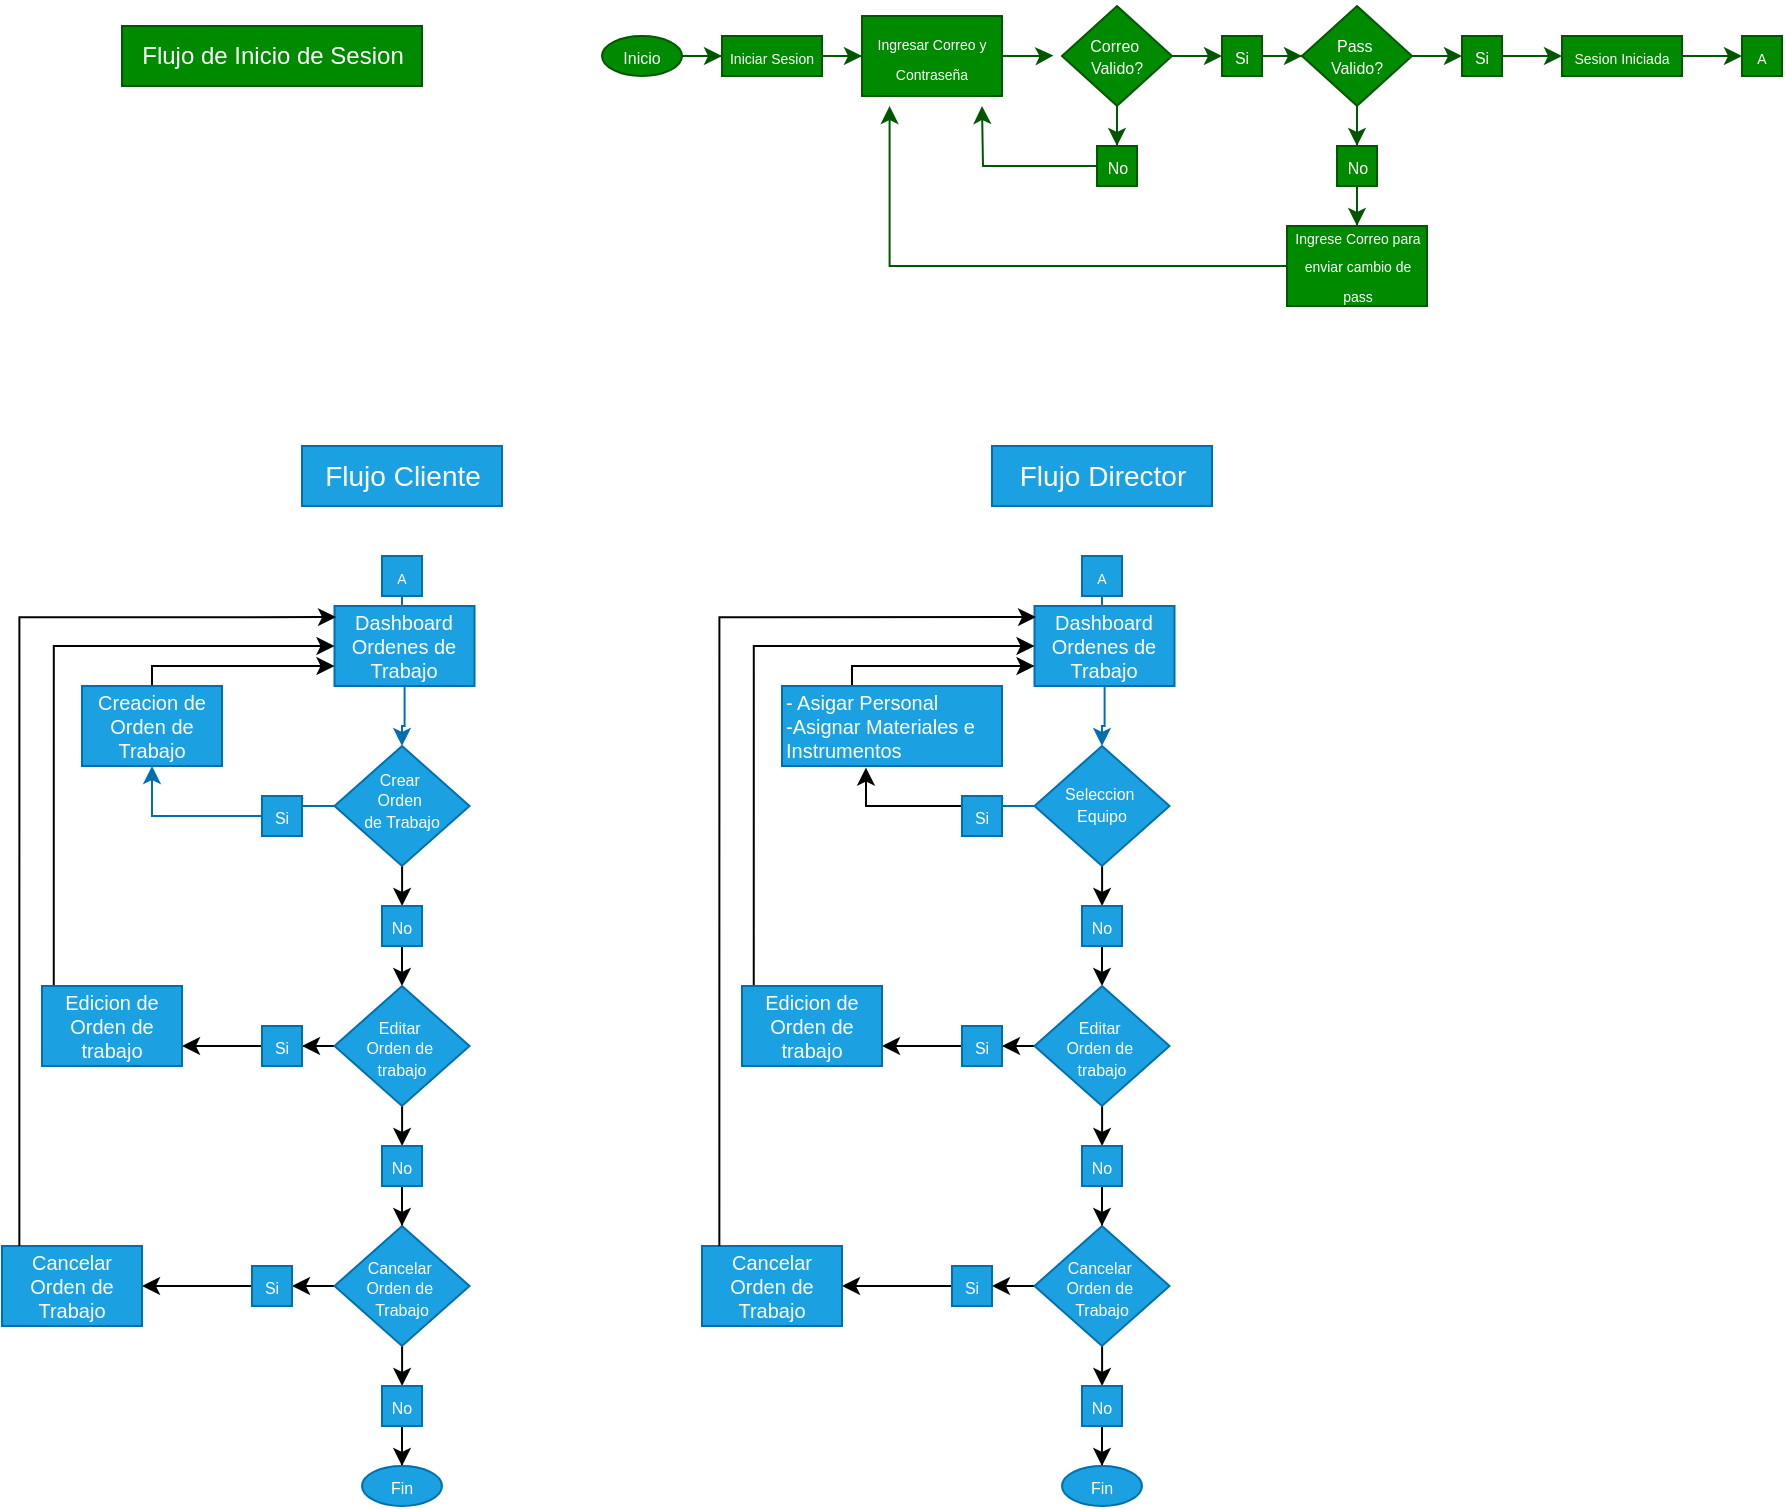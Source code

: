 <mxfile version="28.0.6">
  <diagram name="Página-1" id="DdBMksFBqjsVNMTyTA0M">
    <mxGraphModel dx="1715" dy="4470" grid="1" gridSize="10" guides="1" tooltips="1" connect="1" arrows="1" fold="1" page="1" pageScale="1" pageWidth="1200" pageHeight="1920" math="0" shadow="0">
      <root>
        <mxCell id="0" />
        <mxCell id="1" parent="0" />
        <mxCell id="WyhSAhA2KApJdr7Rd0g4-9" style="edgeStyle=orthogonalEdgeStyle;rounded=0;orthogonalLoop=1;jettySize=auto;html=1;entryX=0;entryY=0.5;entryDx=0;entryDy=0;fillColor=#008a00;strokeColor=#005700;" parent="1" source="WyhSAhA2KApJdr7Rd0g4-1" target="WyhSAhA2KApJdr7Rd0g4-4" edge="1">
          <mxGeometry relative="1" as="geometry" />
        </mxCell>
        <mxCell id="WyhSAhA2KApJdr7Rd0g4-1" value="&lt;font style=&quot;font-size: 8px;&quot;&gt;Inicio&lt;/font&gt;" style="ellipse;whiteSpace=wrap;html=1;fillColor=#008a00;fontColor=#ffffff;strokeColor=#005700;" parent="1" vertex="1">
          <mxGeometry x="320" y="-3765" width="40" height="20" as="geometry" />
        </mxCell>
        <mxCell id="qcbMB3I00EtHF7ef91Au-6" style="edgeStyle=orthogonalEdgeStyle;rounded=0;orthogonalLoop=1;jettySize=auto;html=1;entryX=0.5;entryY=0;entryDx=0;entryDy=0;fillColor=#008a00;strokeColor=#005700;" edge="1" parent="1" source="WyhSAhA2KApJdr7Rd0g4-2" target="WyhSAhA2KApJdr7Rd0g4-13">
          <mxGeometry relative="1" as="geometry" />
        </mxCell>
        <mxCell id="WyhSAhA2KApJdr7Rd0g4-2" value="&lt;div style=&quot;line-height: 70%;&quot;&gt;&lt;span style=&quot;font-size: 8px;&quot;&gt;Correo&amp;nbsp;&lt;/span&gt;&lt;/div&gt;&lt;div style=&quot;line-height: 70%;&quot;&gt;&lt;span style=&quot;font-size: 8px;&quot;&gt;Valido?&lt;/span&gt;&lt;/div&gt;" style="rhombus;whiteSpace=wrap;html=1;fillColor=#008a00;fontColor=#ffffff;strokeColor=#005700;" parent="1" vertex="1">
          <mxGeometry x="550" y="-3780" width="55" height="50" as="geometry" />
        </mxCell>
        <mxCell id="WyhSAhA2KApJdr7Rd0g4-8" style="edgeStyle=orthogonalEdgeStyle;rounded=0;orthogonalLoop=1;jettySize=auto;html=1;entryX=0;entryY=0.5;entryDx=0;entryDy=0;fillColor=#008a00;strokeColor=#005700;" parent="1" source="WyhSAhA2KApJdr7Rd0g4-4" target="WyhSAhA2KApJdr7Rd0g4-7" edge="1">
          <mxGeometry relative="1" as="geometry" />
        </mxCell>
        <mxCell id="WyhSAhA2KApJdr7Rd0g4-4" value="&lt;font style=&quot;font-size: 7px;&quot;&gt;Iniciar Sesion&lt;/font&gt;" style="rounded=0;whiteSpace=wrap;html=1;fillColor=#008a00;fontColor=#ffffff;strokeColor=#005700;" parent="1" vertex="1">
          <mxGeometry x="380" y="-3765" width="50" height="20" as="geometry" />
        </mxCell>
        <mxCell id="WyhSAhA2KApJdr7Rd0g4-16" style="edgeStyle=orthogonalEdgeStyle;rounded=0;orthogonalLoop=1;jettySize=auto;html=1;exitX=0.5;exitY=0;exitDx=0;exitDy=0;fillColor=#008a00;strokeColor=#005700;" parent="1" source="WyhSAhA2KApJdr7Rd0g4-7" edge="1">
          <mxGeometry relative="1" as="geometry">
            <mxPoint x="485.238" y="-3775" as="targetPoint" />
          </mxGeometry>
        </mxCell>
        <mxCell id="WyhSAhA2KApJdr7Rd0g4-7" value="&lt;font style=&quot;font-size: 7px;&quot;&gt;Ingresar Correo y Contraseña&lt;/font&gt;" style="rounded=0;whiteSpace=wrap;html=1;fillColor=#008a00;fontColor=#ffffff;strokeColor=#005700;" parent="1" vertex="1">
          <mxGeometry x="450" y="-3775" width="70" height="40" as="geometry" />
        </mxCell>
        <mxCell id="WyhSAhA2KApJdr7Rd0g4-11" style="edgeStyle=orthogonalEdgeStyle;rounded=0;orthogonalLoop=1;jettySize=auto;html=1;entryX=-0.078;entryY=0.495;entryDx=0;entryDy=0;entryPerimeter=0;fillColor=#008a00;strokeColor=#005700;" parent="1" source="WyhSAhA2KApJdr7Rd0g4-7" target="WyhSAhA2KApJdr7Rd0g4-2" edge="1">
          <mxGeometry relative="1" as="geometry" />
        </mxCell>
        <mxCell id="WyhSAhA2KApJdr7Rd0g4-13" value="&lt;font style=&quot;font-size: 8px;&quot;&gt;No&lt;/font&gt;" style="rounded=0;whiteSpace=wrap;html=1;fillColor=#008a00;fontColor=#ffffff;strokeColor=#005700;" parent="1" vertex="1">
          <mxGeometry x="567.5" y="-3710" width="20" height="20" as="geometry" />
        </mxCell>
        <mxCell id="WyhSAhA2KApJdr7Rd0g4-15" style="edgeStyle=orthogonalEdgeStyle;rounded=0;orthogonalLoop=1;jettySize=auto;html=1;fillColor=#008a00;strokeColor=#005700;" parent="1" source="WyhSAhA2KApJdr7Rd0g4-13" edge="1">
          <mxGeometry relative="1" as="geometry">
            <mxPoint x="510" y="-3730" as="targetPoint" />
          </mxGeometry>
        </mxCell>
        <mxCell id="WyhSAhA2KApJdr7Rd0g4-32" style="edgeStyle=orthogonalEdgeStyle;rounded=0;orthogonalLoop=1;jettySize=auto;html=1;entryX=0;entryY=0.5;entryDx=0;entryDy=0;fillColor=#008a00;strokeColor=#005700;" parent="1" source="WyhSAhA2KApJdr7Rd0g4-17" target="WyhSAhA2KApJdr7Rd0g4-31" edge="1">
          <mxGeometry relative="1" as="geometry" />
        </mxCell>
        <mxCell id="qcbMB3I00EtHF7ef91Au-7" style="edgeStyle=orthogonalEdgeStyle;rounded=0;orthogonalLoop=1;jettySize=auto;html=1;entryX=0.5;entryY=0;entryDx=0;entryDy=0;fillColor=#008a00;strokeColor=#005700;" edge="1" parent="1" source="WyhSAhA2KApJdr7Rd0g4-17" target="WyhSAhA2KApJdr7Rd0g4-19">
          <mxGeometry relative="1" as="geometry" />
        </mxCell>
        <mxCell id="WyhSAhA2KApJdr7Rd0g4-17" value="&lt;div style=&quot;line-height: 70%;&quot;&gt;&lt;span style=&quot;font-size: 8px;&quot;&gt;Pass&amp;nbsp;&lt;/span&gt;&lt;/div&gt;&lt;div style=&quot;line-height: 70%;&quot;&gt;&lt;span style=&quot;font-size: 8px;&quot;&gt;Valido?&lt;/span&gt;&lt;/div&gt;" style="rhombus;whiteSpace=wrap;html=1;fillColor=#008a00;fontColor=#ffffff;strokeColor=#005700;" parent="1" vertex="1">
          <mxGeometry x="670" y="-3780" width="55" height="50" as="geometry" />
        </mxCell>
        <mxCell id="WyhSAhA2KApJdr7Rd0g4-18" style="edgeStyle=orthogonalEdgeStyle;rounded=0;orthogonalLoop=1;jettySize=auto;html=1;entryX=0;entryY=0.5;entryDx=0;entryDy=0;fillColor=#008a00;strokeColor=#005700;" parent="1" source="WyhSAhA2KApJdr7Rd0g4-2" target="WyhSAhA2KApJdr7Rd0g4-28" edge="1">
          <mxGeometry relative="1" as="geometry" />
        </mxCell>
        <mxCell id="WyhSAhA2KApJdr7Rd0g4-27" style="edgeStyle=orthogonalEdgeStyle;rounded=0;orthogonalLoop=1;jettySize=auto;html=1;entryX=0.5;entryY=0;entryDx=0;entryDy=0;fillColor=#008a00;strokeColor=#005700;" parent="1" source="WyhSAhA2KApJdr7Rd0g4-19" target="WyhSAhA2KApJdr7Rd0g4-24" edge="1">
          <mxGeometry relative="1" as="geometry" />
        </mxCell>
        <mxCell id="WyhSAhA2KApJdr7Rd0g4-19" value="&lt;font style=&quot;font-size: 8px;&quot;&gt;No&lt;/font&gt;" style="rounded=0;whiteSpace=wrap;html=1;fillColor=#008a00;fontColor=#ffffff;strokeColor=#005700;" parent="1" vertex="1">
          <mxGeometry x="687.5" y="-3710" width="20" height="20" as="geometry" />
        </mxCell>
        <mxCell id="WyhSAhA2KApJdr7Rd0g4-24" value="&lt;font style=&quot;font-size: 7px;&quot;&gt;Ingrese Correo para enviar cambio de pass&lt;/font&gt;" style="rounded=0;whiteSpace=wrap;html=1;textDirection=ltr;labelPosition=center;verticalLabelPosition=middle;align=center;verticalAlign=middle;spacing=1;spacingBottom=3;fillColor=#008a00;fontColor=#ffffff;strokeColor=#005700;" parent="1" vertex="1">
          <mxGeometry x="662.5" y="-3670" width="70" height="40" as="geometry" />
        </mxCell>
        <mxCell id="WyhSAhA2KApJdr7Rd0g4-30" style="edgeStyle=orthogonalEdgeStyle;rounded=0;orthogonalLoop=1;jettySize=auto;html=1;entryX=0;entryY=0.5;entryDx=0;entryDy=0;fillColor=#008a00;strokeColor=#005700;" parent="1" source="WyhSAhA2KApJdr7Rd0g4-28" target="WyhSAhA2KApJdr7Rd0g4-17" edge="1">
          <mxGeometry relative="1" as="geometry" />
        </mxCell>
        <mxCell id="WyhSAhA2KApJdr7Rd0g4-28" value="&lt;font style=&quot;font-size: 8px;&quot;&gt;Si&lt;/font&gt;" style="rounded=0;whiteSpace=wrap;html=1;fillColor=#008a00;fontColor=#ffffff;strokeColor=#005700;" parent="1" vertex="1">
          <mxGeometry x="630" y="-3765" width="20" height="20" as="geometry" />
        </mxCell>
        <mxCell id="WyhSAhA2KApJdr7Rd0g4-35" style="edgeStyle=orthogonalEdgeStyle;rounded=0;orthogonalLoop=1;jettySize=auto;html=1;entryX=0;entryY=0.5;entryDx=0;entryDy=0;fillColor=#008a00;strokeColor=#005700;" parent="1" source="WyhSAhA2KApJdr7Rd0g4-31" target="WyhSAhA2KApJdr7Rd0g4-34" edge="1">
          <mxGeometry relative="1" as="geometry" />
        </mxCell>
        <mxCell id="WyhSAhA2KApJdr7Rd0g4-31" value="&lt;font style=&quot;font-size: 8px;&quot;&gt;Si&lt;/font&gt;" style="rounded=0;whiteSpace=wrap;html=1;fillColor=#008a00;fontColor=#ffffff;strokeColor=#005700;" parent="1" vertex="1">
          <mxGeometry x="750" y="-3765" width="20" height="20" as="geometry" />
        </mxCell>
        <mxCell id="WyhSAhA2KApJdr7Rd0g4-33" style="edgeStyle=orthogonalEdgeStyle;rounded=0;orthogonalLoop=1;jettySize=auto;html=1;entryX=0.197;entryY=1.125;entryDx=0;entryDy=0;entryPerimeter=0;fillColor=#008a00;strokeColor=#005700;" parent="1" source="WyhSAhA2KApJdr7Rd0g4-24" target="WyhSAhA2KApJdr7Rd0g4-7" edge="1">
          <mxGeometry relative="1" as="geometry">
            <mxPoint x="463" y="-3790" as="targetPoint" />
          </mxGeometry>
        </mxCell>
        <mxCell id="WyhSAhA2KApJdr7Rd0g4-39" style="edgeStyle=orthogonalEdgeStyle;rounded=0;orthogonalLoop=1;jettySize=auto;html=1;entryX=0;entryY=0.5;entryDx=0;entryDy=0;fillColor=#008a00;strokeColor=#005700;" parent="1" source="WyhSAhA2KApJdr7Rd0g4-34" target="WyhSAhA2KApJdr7Rd0g4-38" edge="1">
          <mxGeometry relative="1" as="geometry" />
        </mxCell>
        <mxCell id="WyhSAhA2KApJdr7Rd0g4-34" value="&lt;span style=&quot;font-size: 7px;&quot;&gt;Sesion Iniciada&lt;/span&gt;" style="rounded=0;whiteSpace=wrap;html=1;fillColor=#008a00;fontColor=#ffffff;strokeColor=#005700;" parent="1" vertex="1">
          <mxGeometry x="800" y="-3765" width="60" height="20" as="geometry" />
        </mxCell>
        <mxCell id="WyhSAhA2KApJdr7Rd0g4-36" value="Flujo de Inicio de Sesion" style="text;html=1;align=center;verticalAlign=middle;resizable=0;points=[];autosize=1;strokeColor=#005700;fillColor=#008a00;fontColor=#ffffff;" parent="1" vertex="1">
          <mxGeometry x="80" y="-3770" width="150" height="30" as="geometry" />
        </mxCell>
        <mxCell id="WyhSAhA2KApJdr7Rd0g4-37" value="Flujo Cliente" style="text;html=1;align=center;verticalAlign=middle;resizable=0;points=[];autosize=1;strokeColor=#006EAF;fillColor=#1ba1e2;fontColor=#ffffff;fontSize=14;" parent="1" vertex="1">
          <mxGeometry x="170" y="-3560" width="100" height="30" as="geometry" />
        </mxCell>
        <mxCell id="WyhSAhA2KApJdr7Rd0g4-38" value="&lt;span style=&quot;font-size: 7px;&quot;&gt;A&lt;/span&gt;" style="rounded=0;whiteSpace=wrap;html=1;fillColor=#008a00;fontColor=#ffffff;strokeColor=#005700;" parent="1" vertex="1">
          <mxGeometry x="890" y="-3765" width="20" height="20" as="geometry" />
        </mxCell>
        <mxCell id="qcbMB3I00EtHF7ef91Au-4" style="edgeStyle=orthogonalEdgeStyle;rounded=0;orthogonalLoop=1;jettySize=auto;html=1;entryX=0.5;entryY=0;entryDx=0;entryDy=0;fillColor=#1ba1e2;strokeColor=#006EAF;" edge="1" parent="1" source="WyhSAhA2KApJdr7Rd0g4-40" target="qcbMB3I00EtHF7ef91Au-2">
          <mxGeometry relative="1" as="geometry" />
        </mxCell>
        <mxCell id="WyhSAhA2KApJdr7Rd0g4-40" value="&lt;span style=&quot;font-size: 7px;&quot;&gt;A&lt;/span&gt;" style="rounded=0;whiteSpace=wrap;html=1;fillColor=#1ba1e2;fontColor=#ffffff;strokeColor=#006EAF;" parent="1" vertex="1">
          <mxGeometry x="210" y="-3505" width="20" height="20" as="geometry" />
        </mxCell>
        <mxCell id="qcbMB3I00EtHF7ef91Au-9" style="edgeStyle=orthogonalEdgeStyle;rounded=0;orthogonalLoop=1;jettySize=auto;html=1;entryX=0.5;entryY=0;entryDx=0;entryDy=0;fillColor=#1ba1e2;strokeColor=#006EAF;" edge="1" parent="1" source="qcbMB3I00EtHF7ef91Au-2" target="qcbMB3I00EtHF7ef91Au-5">
          <mxGeometry relative="1" as="geometry" />
        </mxCell>
        <mxCell id="qcbMB3I00EtHF7ef91Au-2" value="&lt;font&gt;Dashboard Ordenes de Trabajo&lt;/font&gt;" style="rounded=0;whiteSpace=wrap;html=1;fillColor=#1ba1e2;fontColor=#ffffff;strokeColor=#006EAF;fontSize=10;" vertex="1" parent="1">
          <mxGeometry x="186.25" y="-3480" width="70" height="40" as="geometry" />
        </mxCell>
        <mxCell id="qcbMB3I00EtHF7ef91Au-17" style="edgeStyle=orthogonalEdgeStyle;rounded=0;orthogonalLoop=1;jettySize=auto;html=1;fillColor=#1ba1e2;strokeColor=#006EAF;" edge="1" parent="1" source="qcbMB3I00EtHF7ef91Au-5" target="qcbMB3I00EtHF7ef91Au-16">
          <mxGeometry relative="1" as="geometry" />
        </mxCell>
        <mxCell id="qcbMB3I00EtHF7ef91Au-28" style="edgeStyle=orthogonalEdgeStyle;rounded=0;orthogonalLoop=1;jettySize=auto;html=1;entryX=0.5;entryY=0;entryDx=0;entryDy=0;" edge="1" parent="1" source="qcbMB3I00EtHF7ef91Au-5" target="qcbMB3I00EtHF7ef91Au-18">
          <mxGeometry relative="1" as="geometry" />
        </mxCell>
        <mxCell id="qcbMB3I00EtHF7ef91Au-5" value="&lt;div style=&quot;line-height: 70%;&quot;&gt;&lt;span style=&quot;font-size: 8px;&quot;&gt;Crear&amp;nbsp;&lt;/span&gt;&lt;/div&gt;&lt;div style=&quot;line-height: 70%;&quot;&gt;&lt;span style=&quot;font-size: 8px;&quot;&gt;Orden&amp;nbsp;&lt;/span&gt;&lt;/div&gt;&lt;div style=&quot;line-height: 70%;&quot;&gt;&lt;span style=&quot;font-size: 8px;&quot;&gt;de Trabajo&lt;/span&gt;&lt;/div&gt;" style="rhombus;whiteSpace=wrap;html=1;fillColor=#1ba1e2;fontColor=#ffffff;strokeColor=#006EAF;spacingBottom=6;" vertex="1" parent="1">
          <mxGeometry x="186.25" y="-3410" width="67.5" height="60" as="geometry" />
        </mxCell>
        <mxCell id="qcbMB3I00EtHF7ef91Au-21" style="edgeStyle=orthogonalEdgeStyle;rounded=0;orthogonalLoop=1;jettySize=auto;html=1;entryX=0.5;entryY=1;entryDx=0;entryDy=0;fillColor=#1ba1e2;strokeColor=#006EAF;" edge="1" parent="1" source="qcbMB3I00EtHF7ef91Au-16" target="qcbMB3I00EtHF7ef91Au-20">
          <mxGeometry relative="1" as="geometry" />
        </mxCell>
        <mxCell id="qcbMB3I00EtHF7ef91Au-16" value="&lt;font style=&quot;font-size: 8px;&quot;&gt;Si&lt;/font&gt;" style="rounded=0;whiteSpace=wrap;html=1;fillColor=#1ba1e2;fontColor=#ffffff;strokeColor=#006EAF;" vertex="1" parent="1">
          <mxGeometry x="150" y="-3385" width="20" height="20" as="geometry" />
        </mxCell>
        <mxCell id="qcbMB3I00EtHF7ef91Au-29" style="edgeStyle=orthogonalEdgeStyle;rounded=0;orthogonalLoop=1;jettySize=auto;html=1;" edge="1" parent="1" source="qcbMB3I00EtHF7ef91Au-18" target="qcbMB3I00EtHF7ef91Au-25">
          <mxGeometry relative="1" as="geometry" />
        </mxCell>
        <mxCell id="qcbMB3I00EtHF7ef91Au-18" value="&lt;font style=&quot;font-size: 8px;&quot;&gt;No&lt;/font&gt;" style="rounded=0;whiteSpace=wrap;html=1;fillColor=#1ba1e2;fontColor=#ffffff;strokeColor=#006EAF;" vertex="1" parent="1">
          <mxGeometry x="210" y="-3330" width="20" height="20" as="geometry" />
        </mxCell>
        <mxCell id="qcbMB3I00EtHF7ef91Au-36" style="edgeStyle=orthogonalEdgeStyle;rounded=0;orthogonalLoop=1;jettySize=auto;html=1;entryX=0;entryY=0.75;entryDx=0;entryDy=0;exitX=0.5;exitY=0;exitDx=0;exitDy=0;" edge="1" parent="1" source="qcbMB3I00EtHF7ef91Au-20" target="qcbMB3I00EtHF7ef91Au-2">
          <mxGeometry relative="1" as="geometry">
            <Array as="points">
              <mxPoint x="95" y="-3450" />
            </Array>
          </mxGeometry>
        </mxCell>
        <mxCell id="qcbMB3I00EtHF7ef91Au-20" value="&lt;font&gt;Creacion de Orden de Trabajo&lt;/font&gt;" style="rounded=0;whiteSpace=wrap;html=1;fillColor=#1ba1e2;fontColor=#ffffff;strokeColor=#006EAF;fontSize=10;" vertex="1" parent="1">
          <mxGeometry x="60" y="-3440" width="70" height="40" as="geometry" />
        </mxCell>
        <mxCell id="qcbMB3I00EtHF7ef91Au-32" style="edgeStyle=orthogonalEdgeStyle;rounded=0;orthogonalLoop=1;jettySize=auto;html=1;" edge="1" parent="1" source="qcbMB3I00EtHF7ef91Au-25" target="qcbMB3I00EtHF7ef91Au-30">
          <mxGeometry relative="1" as="geometry" />
        </mxCell>
        <mxCell id="qcbMB3I00EtHF7ef91Au-39" style="edgeStyle=orthogonalEdgeStyle;rounded=0;orthogonalLoop=1;jettySize=auto;html=1;entryX=0.5;entryY=0;entryDx=0;entryDy=0;" edge="1" parent="1" source="qcbMB3I00EtHF7ef91Au-25" target="qcbMB3I00EtHF7ef91Au-37">
          <mxGeometry relative="1" as="geometry" />
        </mxCell>
        <mxCell id="qcbMB3I00EtHF7ef91Au-25" value="&lt;div style=&quot;line-height: 70%;&quot;&gt;&lt;span style=&quot;font-size: 8px;&quot;&gt;Editar&amp;nbsp;&lt;/span&gt;&lt;/div&gt;&lt;div style=&quot;line-height: 70%;&quot;&gt;&lt;span style=&quot;font-size: 8px;&quot;&gt;Orden de&amp;nbsp;&lt;/span&gt;&lt;/div&gt;&lt;div style=&quot;line-height: 70%;&quot;&gt;&lt;span style=&quot;font-size: 8px;&quot;&gt;trabajo&lt;/span&gt;&lt;/div&gt;" style="rhombus;whiteSpace=wrap;html=1;fillColor=#1ba1e2;fontColor=#ffffff;strokeColor=#006EAF;spacingBottom=-1;" vertex="1" parent="1">
          <mxGeometry x="186.25" y="-3290" width="67.5" height="60" as="geometry" />
        </mxCell>
        <mxCell id="qcbMB3I00EtHF7ef91Au-34" style="edgeStyle=orthogonalEdgeStyle;rounded=0;orthogonalLoop=1;jettySize=auto;html=1;entryX=1;entryY=0.75;entryDx=0;entryDy=0;" edge="1" parent="1" source="qcbMB3I00EtHF7ef91Au-30" target="qcbMB3I00EtHF7ef91Au-33">
          <mxGeometry relative="1" as="geometry" />
        </mxCell>
        <mxCell id="qcbMB3I00EtHF7ef91Au-30" value="&lt;font style=&quot;font-size: 8px;&quot;&gt;Si&lt;/font&gt;" style="rounded=0;whiteSpace=wrap;html=1;fillColor=#1ba1e2;fontColor=#ffffff;strokeColor=#006EAF;" vertex="1" parent="1">
          <mxGeometry x="150" y="-3270" width="20" height="20" as="geometry" />
        </mxCell>
        <mxCell id="qcbMB3I00EtHF7ef91Au-48" style="edgeStyle=orthogonalEdgeStyle;rounded=0;orthogonalLoop=1;jettySize=auto;html=1;entryX=0;entryY=0.5;entryDx=0;entryDy=0;exitX=0.084;exitY=0;exitDx=0;exitDy=0;exitPerimeter=0;" edge="1" parent="1" source="qcbMB3I00EtHF7ef91Au-33" target="qcbMB3I00EtHF7ef91Au-2">
          <mxGeometry relative="1" as="geometry" />
        </mxCell>
        <mxCell id="qcbMB3I00EtHF7ef91Au-33" value="&lt;font&gt;Edicion de Orden de trabajo&lt;/font&gt;" style="rounded=0;whiteSpace=wrap;html=1;fillColor=#1ba1e2;fontColor=#ffffff;strokeColor=#006EAF;fontSize=10;" vertex="1" parent="1">
          <mxGeometry x="40" y="-3290" width="70" height="40" as="geometry" />
        </mxCell>
        <mxCell id="qcbMB3I00EtHF7ef91Au-42" style="edgeStyle=orthogonalEdgeStyle;rounded=0;orthogonalLoop=1;jettySize=auto;html=1;entryX=0.5;entryY=0;entryDx=0;entryDy=0;" edge="1" parent="1" source="qcbMB3I00EtHF7ef91Au-37" target="qcbMB3I00EtHF7ef91Au-41">
          <mxGeometry relative="1" as="geometry" />
        </mxCell>
        <mxCell id="qcbMB3I00EtHF7ef91Au-37" value="&lt;font style=&quot;font-size: 8px;&quot;&gt;No&lt;/font&gt;" style="rounded=0;whiteSpace=wrap;html=1;fillColor=#1ba1e2;fontColor=#ffffff;strokeColor=#006EAF;" vertex="1" parent="1">
          <mxGeometry x="210" y="-3210" width="20" height="20" as="geometry" />
        </mxCell>
        <mxCell id="qcbMB3I00EtHF7ef91Au-40" style="edgeStyle=orthogonalEdgeStyle;rounded=0;orthogonalLoop=1;jettySize=auto;html=1;entryX=0.5;entryY=0;entryDx=0;entryDy=0;" edge="1" parent="1" source="qcbMB3I00EtHF7ef91Au-41" target="qcbMB3I00EtHF7ef91Au-49">
          <mxGeometry relative="1" as="geometry">
            <mxPoint x="220" y="-3090" as="targetPoint" />
          </mxGeometry>
        </mxCell>
        <mxCell id="qcbMB3I00EtHF7ef91Au-44" style="edgeStyle=orthogonalEdgeStyle;rounded=0;orthogonalLoop=1;jettySize=auto;html=1;entryX=1;entryY=0.5;entryDx=0;entryDy=0;" edge="1" parent="1" source="qcbMB3I00EtHF7ef91Au-41" target="qcbMB3I00EtHF7ef91Au-43">
          <mxGeometry relative="1" as="geometry" />
        </mxCell>
        <mxCell id="qcbMB3I00EtHF7ef91Au-41" value="&lt;div style=&quot;line-height: 70%;&quot;&gt;&lt;span style=&quot;font-size: 8px;&quot;&gt;Cancelar&amp;nbsp;&lt;/span&gt;&lt;/div&gt;&lt;div style=&quot;line-height: 70%;&quot;&gt;&lt;span style=&quot;font-size: 8px;&quot;&gt;Orden de&amp;nbsp;&lt;/span&gt;&lt;/div&gt;&lt;div style=&quot;line-height: 70%;&quot;&gt;&lt;span style=&quot;font-size: 8px;&quot;&gt;Trabajo&lt;/span&gt;&lt;/div&gt;" style="rhombus;whiteSpace=wrap;html=1;fillColor=#1ba1e2;fontColor=#ffffff;strokeColor=#006EAF;spacingBottom=-1;" vertex="1" parent="1">
          <mxGeometry x="186.25" y="-3170" width="67.5" height="60" as="geometry" />
        </mxCell>
        <mxCell id="qcbMB3I00EtHF7ef91Au-46" style="edgeStyle=orthogonalEdgeStyle;rounded=0;orthogonalLoop=1;jettySize=auto;html=1;entryX=1;entryY=0.5;entryDx=0;entryDy=0;" edge="1" parent="1" source="qcbMB3I00EtHF7ef91Au-43" target="qcbMB3I00EtHF7ef91Au-45">
          <mxGeometry relative="1" as="geometry" />
        </mxCell>
        <mxCell id="qcbMB3I00EtHF7ef91Au-43" value="&lt;font style=&quot;font-size: 8px;&quot;&gt;Si&lt;/font&gt;" style="rounded=0;whiteSpace=wrap;html=1;fillColor=#1ba1e2;fontColor=#ffffff;strokeColor=#006EAF;" vertex="1" parent="1">
          <mxGeometry x="145" y="-3150" width="20" height="20" as="geometry" />
        </mxCell>
        <mxCell id="qcbMB3I00EtHF7ef91Au-45" value="&lt;font&gt;Cancelar Orden de Trabajo&lt;/font&gt;" style="rounded=0;whiteSpace=wrap;html=1;fillColor=#1ba1e2;fontColor=#ffffff;strokeColor=#006EAF;fontSize=10;" vertex="1" parent="1">
          <mxGeometry x="20" y="-3160" width="70" height="40" as="geometry" />
        </mxCell>
        <mxCell id="qcbMB3I00EtHF7ef91Au-47" style="edgeStyle=orthogonalEdgeStyle;rounded=0;orthogonalLoop=1;jettySize=auto;html=1;entryX=0.011;entryY=0.139;entryDx=0;entryDy=0;entryPerimeter=0;exitX=0.124;exitY=0;exitDx=0;exitDy=0;exitPerimeter=0;" edge="1" parent="1" source="qcbMB3I00EtHF7ef91Au-45" target="qcbMB3I00EtHF7ef91Au-2">
          <mxGeometry relative="1" as="geometry" />
        </mxCell>
        <mxCell id="qcbMB3I00EtHF7ef91Au-52" style="edgeStyle=orthogonalEdgeStyle;rounded=0;orthogonalLoop=1;jettySize=auto;html=1;entryX=0.5;entryY=0;entryDx=0;entryDy=0;" edge="1" parent="1" source="qcbMB3I00EtHF7ef91Au-49" target="qcbMB3I00EtHF7ef91Au-51">
          <mxGeometry relative="1" as="geometry" />
        </mxCell>
        <mxCell id="qcbMB3I00EtHF7ef91Au-49" value="&lt;font style=&quot;font-size: 8px;&quot;&gt;No&lt;/font&gt;" style="rounded=0;whiteSpace=wrap;html=1;fillColor=#1ba1e2;fontColor=#ffffff;strokeColor=#006EAF;" vertex="1" parent="1">
          <mxGeometry x="210" y="-3090" width="20" height="20" as="geometry" />
        </mxCell>
        <mxCell id="qcbMB3I00EtHF7ef91Au-51" value="&lt;font style=&quot;font-size: 8px;&quot;&gt;Fin&lt;/font&gt;" style="ellipse;whiteSpace=wrap;html=1;fillColor=#1ba1e2;fontColor=#ffffff;strokeColor=#006EAF;" vertex="1" parent="1">
          <mxGeometry x="200" y="-3050" width="40" height="20" as="geometry" />
        </mxCell>
        <mxCell id="qcbMB3I00EtHF7ef91Au-53" value="Flujo Director" style="text;html=1;align=center;verticalAlign=middle;resizable=0;points=[];autosize=1;strokeColor=#006EAF;fillColor=#1ba1e2;fontColor=#ffffff;fontSize=14;" vertex="1" parent="1">
          <mxGeometry x="515" y="-3560" width="110" height="30" as="geometry" />
        </mxCell>
        <mxCell id="qcbMB3I00EtHF7ef91Au-54" style="edgeStyle=orthogonalEdgeStyle;rounded=0;orthogonalLoop=1;jettySize=auto;html=1;entryX=0.5;entryY=0;entryDx=0;entryDy=0;fillColor=#1ba1e2;strokeColor=#006EAF;" edge="1" parent="1" source="qcbMB3I00EtHF7ef91Au-55" target="qcbMB3I00EtHF7ef91Au-57">
          <mxGeometry relative="1" as="geometry" />
        </mxCell>
        <mxCell id="qcbMB3I00EtHF7ef91Au-55" value="&lt;span style=&quot;font-size: 7px;&quot;&gt;A&lt;/span&gt;" style="rounded=0;whiteSpace=wrap;html=1;fillColor=#1ba1e2;fontColor=#ffffff;strokeColor=#006EAF;" vertex="1" parent="1">
          <mxGeometry x="560" y="-3505" width="20" height="20" as="geometry" />
        </mxCell>
        <mxCell id="qcbMB3I00EtHF7ef91Au-56" style="edgeStyle=orthogonalEdgeStyle;rounded=0;orthogonalLoop=1;jettySize=auto;html=1;entryX=0.5;entryY=0;entryDx=0;entryDy=0;fillColor=#1ba1e2;strokeColor=#006EAF;" edge="1" parent="1" source="qcbMB3I00EtHF7ef91Au-57" target="qcbMB3I00EtHF7ef91Au-60">
          <mxGeometry relative="1" as="geometry" />
        </mxCell>
        <mxCell id="qcbMB3I00EtHF7ef91Au-57" value="&lt;font&gt;Dashboard Ordenes de Trabajo&lt;/font&gt;" style="rounded=0;whiteSpace=wrap;html=1;fillColor=#1ba1e2;fontColor=#ffffff;strokeColor=#006EAF;fontSize=10;" vertex="1" parent="1">
          <mxGeometry x="536.25" y="-3480" width="70" height="40" as="geometry" />
        </mxCell>
        <mxCell id="qcbMB3I00EtHF7ef91Au-58" style="edgeStyle=orthogonalEdgeStyle;rounded=0;orthogonalLoop=1;jettySize=auto;html=1;fillColor=#1ba1e2;strokeColor=#006EAF;" edge="1" parent="1" source="qcbMB3I00EtHF7ef91Au-60" target="qcbMB3I00EtHF7ef91Au-62">
          <mxGeometry relative="1" as="geometry" />
        </mxCell>
        <mxCell id="qcbMB3I00EtHF7ef91Au-59" style="edgeStyle=orthogonalEdgeStyle;rounded=0;orthogonalLoop=1;jettySize=auto;html=1;entryX=0.5;entryY=0;entryDx=0;entryDy=0;" edge="1" parent="1" source="qcbMB3I00EtHF7ef91Au-60" target="qcbMB3I00EtHF7ef91Au-64">
          <mxGeometry relative="1" as="geometry" />
        </mxCell>
        <mxCell id="qcbMB3I00EtHF7ef91Au-60" value="&lt;div style=&quot;line-height: 70%;&quot;&gt;&lt;span style=&quot;font-size: 8px;&quot;&gt;Seleccion&amp;nbsp;&lt;/span&gt;&lt;/div&gt;&lt;div style=&quot;line-height: 70%;&quot;&gt;&lt;span style=&quot;font-size: 8px;&quot;&gt;Equipo&lt;/span&gt;&lt;/div&gt;" style="rhombus;whiteSpace=wrap;html=1;fillColor=#1ba1e2;fontColor=#ffffff;strokeColor=#006EAF;spacingBottom=3;" vertex="1" parent="1">
          <mxGeometry x="536.25" y="-3410" width="67.5" height="60" as="geometry" />
        </mxCell>
        <mxCell id="qcbMB3I00EtHF7ef91Au-86" style="edgeStyle=orthogonalEdgeStyle;rounded=0;orthogonalLoop=1;jettySize=auto;html=1;entryX=0.386;entryY=1.021;entryDx=0;entryDy=0;entryPerimeter=0;" edge="1" parent="1" source="qcbMB3I00EtHF7ef91Au-62" target="qcbMB3I00EtHF7ef91Au-66">
          <mxGeometry relative="1" as="geometry">
            <Array as="points">
              <mxPoint x="452" y="-3380" />
              <mxPoint x="452" y="-3399" />
            </Array>
          </mxGeometry>
        </mxCell>
        <mxCell id="qcbMB3I00EtHF7ef91Au-62" value="&lt;font style=&quot;font-size: 8px;&quot;&gt;Si&lt;/font&gt;" style="rounded=0;whiteSpace=wrap;html=1;fillColor=#1ba1e2;fontColor=#ffffff;strokeColor=#006EAF;" vertex="1" parent="1">
          <mxGeometry x="500" y="-3385" width="20" height="20" as="geometry" />
        </mxCell>
        <mxCell id="qcbMB3I00EtHF7ef91Au-63" style="edgeStyle=orthogonalEdgeStyle;rounded=0;orthogonalLoop=1;jettySize=auto;html=1;" edge="1" parent="1" source="qcbMB3I00EtHF7ef91Au-64" target="qcbMB3I00EtHF7ef91Au-69">
          <mxGeometry relative="1" as="geometry" />
        </mxCell>
        <mxCell id="qcbMB3I00EtHF7ef91Au-64" value="&lt;font style=&quot;font-size: 8px;&quot;&gt;No&lt;/font&gt;" style="rounded=0;whiteSpace=wrap;html=1;fillColor=#1ba1e2;fontColor=#ffffff;strokeColor=#006EAF;" vertex="1" parent="1">
          <mxGeometry x="560" y="-3330" width="20" height="20" as="geometry" />
        </mxCell>
        <mxCell id="qcbMB3I00EtHF7ef91Au-65" style="edgeStyle=orthogonalEdgeStyle;rounded=0;orthogonalLoop=1;jettySize=auto;html=1;entryX=0;entryY=0.75;entryDx=0;entryDy=0;exitX=0.5;exitY=0;exitDx=0;exitDy=0;" edge="1" parent="1" source="qcbMB3I00EtHF7ef91Au-66" target="qcbMB3I00EtHF7ef91Au-57">
          <mxGeometry relative="1" as="geometry">
            <Array as="points">
              <mxPoint x="445" y="-3450" />
            </Array>
          </mxGeometry>
        </mxCell>
        <mxCell id="qcbMB3I00EtHF7ef91Au-66" value="- Asigar Personal&lt;br&gt;-Asignar Materiales e Instrumentos&lt;br&gt;&lt;div&gt;&lt;br&gt;&lt;/div&gt;" style="rounded=0;whiteSpace=wrap;html=1;fillColor=#1ba1e2;fontColor=#ffffff;strokeColor=#006EAF;fontSize=10;spacingTop=11;align=left;" vertex="1" parent="1">
          <mxGeometry x="410" y="-3440" width="110" height="40" as="geometry" />
        </mxCell>
        <mxCell id="qcbMB3I00EtHF7ef91Au-67" style="edgeStyle=orthogonalEdgeStyle;rounded=0;orthogonalLoop=1;jettySize=auto;html=1;" edge="1" parent="1" source="qcbMB3I00EtHF7ef91Au-69" target="qcbMB3I00EtHF7ef91Au-71">
          <mxGeometry relative="1" as="geometry" />
        </mxCell>
        <mxCell id="qcbMB3I00EtHF7ef91Au-68" style="edgeStyle=orthogonalEdgeStyle;rounded=0;orthogonalLoop=1;jettySize=auto;html=1;entryX=0.5;entryY=0;entryDx=0;entryDy=0;" edge="1" parent="1" source="qcbMB3I00EtHF7ef91Au-69" target="qcbMB3I00EtHF7ef91Au-75">
          <mxGeometry relative="1" as="geometry" />
        </mxCell>
        <mxCell id="qcbMB3I00EtHF7ef91Au-69" value="&lt;div style=&quot;line-height: 70%;&quot;&gt;&lt;span style=&quot;font-size: 8px;&quot;&gt;Editar&amp;nbsp;&lt;/span&gt;&lt;/div&gt;&lt;div style=&quot;line-height: 70%;&quot;&gt;&lt;span style=&quot;font-size: 8px;&quot;&gt;Orden de&amp;nbsp;&lt;/span&gt;&lt;/div&gt;&lt;div style=&quot;line-height: 70%;&quot;&gt;&lt;span style=&quot;font-size: 8px;&quot;&gt;trabajo&lt;/span&gt;&lt;/div&gt;" style="rhombus;whiteSpace=wrap;html=1;fillColor=#1ba1e2;fontColor=#ffffff;strokeColor=#006EAF;spacingBottom=-1;" vertex="1" parent="1">
          <mxGeometry x="536.25" y="-3290" width="67.5" height="60" as="geometry" />
        </mxCell>
        <mxCell id="qcbMB3I00EtHF7ef91Au-70" style="edgeStyle=orthogonalEdgeStyle;rounded=0;orthogonalLoop=1;jettySize=auto;html=1;entryX=1;entryY=0.75;entryDx=0;entryDy=0;" edge="1" parent="1" source="qcbMB3I00EtHF7ef91Au-71" target="qcbMB3I00EtHF7ef91Au-73">
          <mxGeometry relative="1" as="geometry" />
        </mxCell>
        <mxCell id="qcbMB3I00EtHF7ef91Au-71" value="&lt;font style=&quot;font-size: 8px;&quot;&gt;Si&lt;/font&gt;" style="rounded=0;whiteSpace=wrap;html=1;fillColor=#1ba1e2;fontColor=#ffffff;strokeColor=#006EAF;" vertex="1" parent="1">
          <mxGeometry x="500" y="-3270" width="20" height="20" as="geometry" />
        </mxCell>
        <mxCell id="qcbMB3I00EtHF7ef91Au-72" style="edgeStyle=orthogonalEdgeStyle;rounded=0;orthogonalLoop=1;jettySize=auto;html=1;entryX=0;entryY=0.5;entryDx=0;entryDy=0;exitX=0.084;exitY=0;exitDx=0;exitDy=0;exitPerimeter=0;" edge="1" parent="1" source="qcbMB3I00EtHF7ef91Au-73" target="qcbMB3I00EtHF7ef91Au-57">
          <mxGeometry relative="1" as="geometry" />
        </mxCell>
        <mxCell id="qcbMB3I00EtHF7ef91Au-73" value="&lt;font&gt;Edicion de Orden de trabajo&lt;/font&gt;" style="rounded=0;whiteSpace=wrap;html=1;fillColor=#1ba1e2;fontColor=#ffffff;strokeColor=#006EAF;fontSize=10;" vertex="1" parent="1">
          <mxGeometry x="390" y="-3290" width="70" height="40" as="geometry" />
        </mxCell>
        <mxCell id="qcbMB3I00EtHF7ef91Au-74" style="edgeStyle=orthogonalEdgeStyle;rounded=0;orthogonalLoop=1;jettySize=auto;html=1;entryX=0.5;entryY=0;entryDx=0;entryDy=0;" edge="1" parent="1" source="qcbMB3I00EtHF7ef91Au-75" target="qcbMB3I00EtHF7ef91Au-78">
          <mxGeometry relative="1" as="geometry" />
        </mxCell>
        <mxCell id="qcbMB3I00EtHF7ef91Au-75" value="&lt;font style=&quot;font-size: 8px;&quot;&gt;No&lt;/font&gt;" style="rounded=0;whiteSpace=wrap;html=1;fillColor=#1ba1e2;fontColor=#ffffff;strokeColor=#006EAF;" vertex="1" parent="1">
          <mxGeometry x="560" y="-3210" width="20" height="20" as="geometry" />
        </mxCell>
        <mxCell id="qcbMB3I00EtHF7ef91Au-76" style="edgeStyle=orthogonalEdgeStyle;rounded=0;orthogonalLoop=1;jettySize=auto;html=1;entryX=0.5;entryY=0;entryDx=0;entryDy=0;" edge="1" parent="1" source="qcbMB3I00EtHF7ef91Au-78" target="qcbMB3I00EtHF7ef91Au-84">
          <mxGeometry relative="1" as="geometry">
            <mxPoint x="570" y="-3090" as="targetPoint" />
          </mxGeometry>
        </mxCell>
        <mxCell id="qcbMB3I00EtHF7ef91Au-77" style="edgeStyle=orthogonalEdgeStyle;rounded=0;orthogonalLoop=1;jettySize=auto;html=1;entryX=1;entryY=0.5;entryDx=0;entryDy=0;" edge="1" parent="1" source="qcbMB3I00EtHF7ef91Au-78" target="qcbMB3I00EtHF7ef91Au-80">
          <mxGeometry relative="1" as="geometry" />
        </mxCell>
        <mxCell id="qcbMB3I00EtHF7ef91Au-78" value="&lt;div style=&quot;line-height: 70%;&quot;&gt;&lt;span style=&quot;font-size: 8px;&quot;&gt;Cancelar&amp;nbsp;&lt;/span&gt;&lt;/div&gt;&lt;div style=&quot;line-height: 70%;&quot;&gt;&lt;span style=&quot;font-size: 8px;&quot;&gt;Orden de&amp;nbsp;&lt;/span&gt;&lt;/div&gt;&lt;div style=&quot;line-height: 70%;&quot;&gt;&lt;span style=&quot;font-size: 8px;&quot;&gt;Trabajo&lt;/span&gt;&lt;/div&gt;" style="rhombus;whiteSpace=wrap;html=1;fillColor=#1ba1e2;fontColor=#ffffff;strokeColor=#006EAF;spacingBottom=-1;" vertex="1" parent="1">
          <mxGeometry x="536.25" y="-3170" width="67.5" height="60" as="geometry" />
        </mxCell>
        <mxCell id="qcbMB3I00EtHF7ef91Au-79" style="edgeStyle=orthogonalEdgeStyle;rounded=0;orthogonalLoop=1;jettySize=auto;html=1;entryX=1;entryY=0.5;entryDx=0;entryDy=0;" edge="1" parent="1" source="qcbMB3I00EtHF7ef91Au-80" target="qcbMB3I00EtHF7ef91Au-81">
          <mxGeometry relative="1" as="geometry" />
        </mxCell>
        <mxCell id="qcbMB3I00EtHF7ef91Au-80" value="&lt;font style=&quot;font-size: 8px;&quot;&gt;Si&lt;/font&gt;" style="rounded=0;whiteSpace=wrap;html=1;fillColor=#1ba1e2;fontColor=#ffffff;strokeColor=#006EAF;" vertex="1" parent="1">
          <mxGeometry x="495" y="-3150" width="20" height="20" as="geometry" />
        </mxCell>
        <mxCell id="qcbMB3I00EtHF7ef91Au-81" value="&lt;font&gt;Cancelar Orden de Trabajo&lt;/font&gt;" style="rounded=0;whiteSpace=wrap;html=1;fillColor=#1ba1e2;fontColor=#ffffff;strokeColor=#006EAF;fontSize=10;" vertex="1" parent="1">
          <mxGeometry x="370" y="-3160" width="70" height="40" as="geometry" />
        </mxCell>
        <mxCell id="qcbMB3I00EtHF7ef91Au-82" style="edgeStyle=orthogonalEdgeStyle;rounded=0;orthogonalLoop=1;jettySize=auto;html=1;entryX=0.011;entryY=0.139;entryDx=0;entryDy=0;entryPerimeter=0;exitX=0.124;exitY=0;exitDx=0;exitDy=0;exitPerimeter=0;" edge="1" parent="1" source="qcbMB3I00EtHF7ef91Au-81" target="qcbMB3I00EtHF7ef91Au-57">
          <mxGeometry relative="1" as="geometry" />
        </mxCell>
        <mxCell id="qcbMB3I00EtHF7ef91Au-83" style="edgeStyle=orthogonalEdgeStyle;rounded=0;orthogonalLoop=1;jettySize=auto;html=1;entryX=0.5;entryY=0;entryDx=0;entryDy=0;" edge="1" parent="1" source="qcbMB3I00EtHF7ef91Au-84" target="qcbMB3I00EtHF7ef91Au-85">
          <mxGeometry relative="1" as="geometry" />
        </mxCell>
        <mxCell id="qcbMB3I00EtHF7ef91Au-84" value="&lt;font style=&quot;font-size: 8px;&quot;&gt;No&lt;/font&gt;" style="rounded=0;whiteSpace=wrap;html=1;fillColor=#1ba1e2;fontColor=#ffffff;strokeColor=#006EAF;" vertex="1" parent="1">
          <mxGeometry x="560" y="-3090" width="20" height="20" as="geometry" />
        </mxCell>
        <mxCell id="qcbMB3I00EtHF7ef91Au-85" value="&lt;font style=&quot;font-size: 8px;&quot;&gt;Fin&lt;/font&gt;" style="ellipse;whiteSpace=wrap;html=1;fillColor=#1ba1e2;fontColor=#ffffff;strokeColor=#006EAF;" vertex="1" parent="1">
          <mxGeometry x="550" y="-3050" width="40" height="20" as="geometry" />
        </mxCell>
      </root>
    </mxGraphModel>
  </diagram>
</mxfile>
